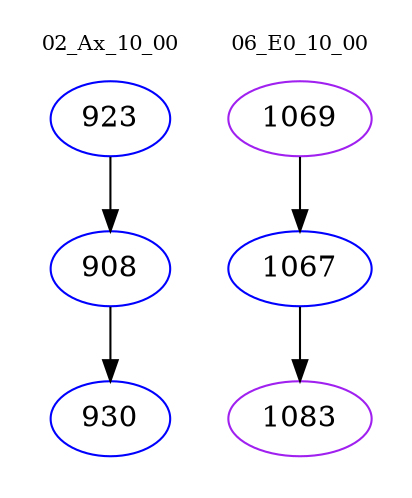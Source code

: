 digraph{
subgraph cluster_0 {
color = white
label = "02_Ax_10_00";
fontsize=10;
T0_923 [label="923", color="blue"]
T0_923 -> T0_908 [color="black"]
T0_908 [label="908", color="blue"]
T0_908 -> T0_930 [color="black"]
T0_930 [label="930", color="blue"]
}
subgraph cluster_1 {
color = white
label = "06_E0_10_00";
fontsize=10;
T1_1069 [label="1069", color="purple"]
T1_1069 -> T1_1067 [color="black"]
T1_1067 [label="1067", color="blue"]
T1_1067 -> T1_1083 [color="black"]
T1_1083 [label="1083", color="purple"]
}
}
